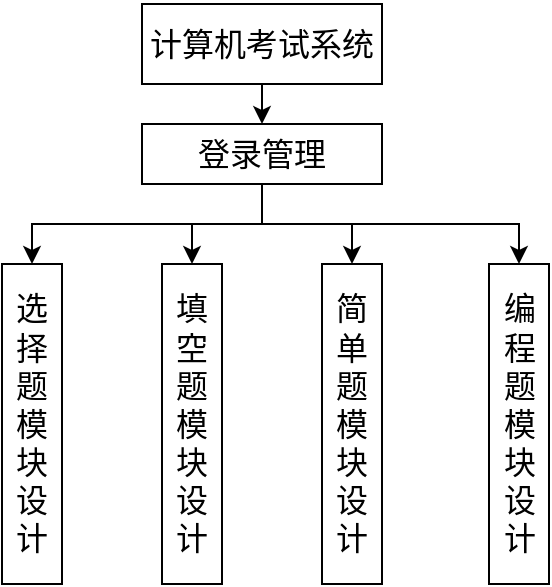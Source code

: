 <mxfile version="20.4.0" type="github">
  <diagram id="3dMt6NZs3axT-CZ2e_4q" name="第 1 页">
    <mxGraphModel dx="1038" dy="548" grid="1" gridSize="10" guides="1" tooltips="1" connect="1" arrows="1" fold="1" page="1" pageScale="1" pageWidth="827" pageHeight="1169" math="0" shadow="0">
      <root>
        <mxCell id="0" />
        <mxCell id="1" parent="0" />
        <mxCell id="KQW9_Wq9OvyqtNP6xI49-8" style="edgeStyle=none;rounded=0;orthogonalLoop=1;jettySize=auto;html=1;exitX=0.5;exitY=1;exitDx=0;exitDy=0;entryX=0.5;entryY=0;entryDx=0;entryDy=0;" edge="1" parent="1" source="KQW9_Wq9OvyqtNP6xI49-1" target="KQW9_Wq9OvyqtNP6xI49-2">
          <mxGeometry relative="1" as="geometry" />
        </mxCell>
        <mxCell id="KQW9_Wq9OvyqtNP6xI49-1" value="&lt;p class=&quot;MsoNormal&quot;&gt;&lt;span style=&quot;font-family: 宋体; font-size: 12pt;&quot;&gt;&lt;font face=&quot;宋体&quot;&gt;计算机考试系统&lt;/font&gt;&lt;/span&gt;&lt;/p&gt;" style="rounded=0;whiteSpace=wrap;html=1;" vertex="1" parent="1">
          <mxGeometry x="240" y="70" width="120" height="40" as="geometry" />
        </mxCell>
        <mxCell id="KQW9_Wq9OvyqtNP6xI49-12" style="edgeStyle=orthogonalEdgeStyle;rounded=0;orthogonalLoop=1;jettySize=auto;html=1;exitX=0.5;exitY=1;exitDx=0;exitDy=0;entryX=0.5;entryY=0;entryDx=0;entryDy=0;" edge="1" parent="1" source="KQW9_Wq9OvyqtNP6xI49-2" target="KQW9_Wq9OvyqtNP6xI49-4">
          <mxGeometry relative="1" as="geometry" />
        </mxCell>
        <mxCell id="KQW9_Wq9OvyqtNP6xI49-13" style="edgeStyle=orthogonalEdgeStyle;rounded=0;orthogonalLoop=1;jettySize=auto;html=1;exitX=0.5;exitY=1;exitDx=0;exitDy=0;entryX=0.5;entryY=0;entryDx=0;entryDy=0;" edge="1" parent="1" source="KQW9_Wq9OvyqtNP6xI49-2" target="KQW9_Wq9OvyqtNP6xI49-3">
          <mxGeometry relative="1" as="geometry" />
        </mxCell>
        <mxCell id="KQW9_Wq9OvyqtNP6xI49-14" style="edgeStyle=orthogonalEdgeStyle;rounded=0;orthogonalLoop=1;jettySize=auto;html=1;entryX=0.5;entryY=0;entryDx=0;entryDy=0;" edge="1" parent="1" source="KQW9_Wq9OvyqtNP6xI49-2" target="KQW9_Wq9OvyqtNP6xI49-5">
          <mxGeometry relative="1" as="geometry" />
        </mxCell>
        <mxCell id="KQW9_Wq9OvyqtNP6xI49-16" style="edgeStyle=orthogonalEdgeStyle;rounded=0;orthogonalLoop=1;jettySize=auto;html=1;exitX=0.5;exitY=1;exitDx=0;exitDy=0;entryX=0.5;entryY=0;entryDx=0;entryDy=0;" edge="1" parent="1" source="KQW9_Wq9OvyqtNP6xI49-2" target="KQW9_Wq9OvyqtNP6xI49-6">
          <mxGeometry relative="1" as="geometry" />
        </mxCell>
        <mxCell id="KQW9_Wq9OvyqtNP6xI49-2" value="&lt;p class=&quot;MsoNormal&quot;&gt;&lt;span style=&quot;font-family: 宋体; font-size: 12pt;&quot;&gt;&lt;font face=&quot;宋体&quot;&gt;登录管理&lt;/font&gt;&lt;/span&gt;&lt;/p&gt;" style="rounded=0;whiteSpace=wrap;html=1;" vertex="1" parent="1">
          <mxGeometry x="240" y="130" width="120" height="30" as="geometry" />
        </mxCell>
        <mxCell id="KQW9_Wq9OvyqtNP6xI49-3" value="&lt;p class=&quot;MsoNormal&quot;&gt;&lt;span style=&quot;font-family: 宋体; font-size: 12pt;&quot;&gt;&lt;font face=&quot;宋体&quot;&gt;填空题模块设计&lt;/font&gt;&lt;/span&gt;&lt;/p&gt;" style="rounded=0;whiteSpace=wrap;html=1;" vertex="1" parent="1">
          <mxGeometry x="250" y="200" width="30" height="160" as="geometry" />
        </mxCell>
        <mxCell id="KQW9_Wq9OvyqtNP6xI49-4" value="&lt;p class=&quot;MsoNormal&quot;&gt;&lt;span style=&quot;font-family: 宋体; font-size: 12pt;&quot;&gt;&lt;font face=&quot;宋体&quot;&gt;选择题模块设计&lt;/font&gt;&lt;/span&gt;&lt;/p&gt;" style="rounded=0;whiteSpace=wrap;html=1;" vertex="1" parent="1">
          <mxGeometry x="170" y="200" width="30" height="160" as="geometry" />
        </mxCell>
        <mxCell id="KQW9_Wq9OvyqtNP6xI49-5" value="&lt;p class=&quot;MsoNormal&quot;&gt;&lt;span style=&quot;font-family: 宋体; font-size: 12pt;&quot;&gt;&lt;font face=&quot;宋体&quot;&gt;简单题模块设计&lt;/font&gt;&lt;/span&gt;&lt;/p&gt;" style="rounded=0;whiteSpace=wrap;html=1;" vertex="1" parent="1">
          <mxGeometry x="330" y="200" width="30" height="160" as="geometry" />
        </mxCell>
        <mxCell id="KQW9_Wq9OvyqtNP6xI49-6" value="&lt;p class=&quot;MsoNormal&quot;&gt;&lt;span style=&quot;font-family: 宋体; font-size: 12pt;&quot;&gt;&lt;font face=&quot;宋体&quot;&gt;编程题模块设计&lt;/font&gt;&lt;/span&gt;&lt;/p&gt;" style="rounded=0;whiteSpace=wrap;html=1;" vertex="1" parent="1">
          <mxGeometry x="413.5" y="200" width="30" height="160" as="geometry" />
        </mxCell>
      </root>
    </mxGraphModel>
  </diagram>
</mxfile>

